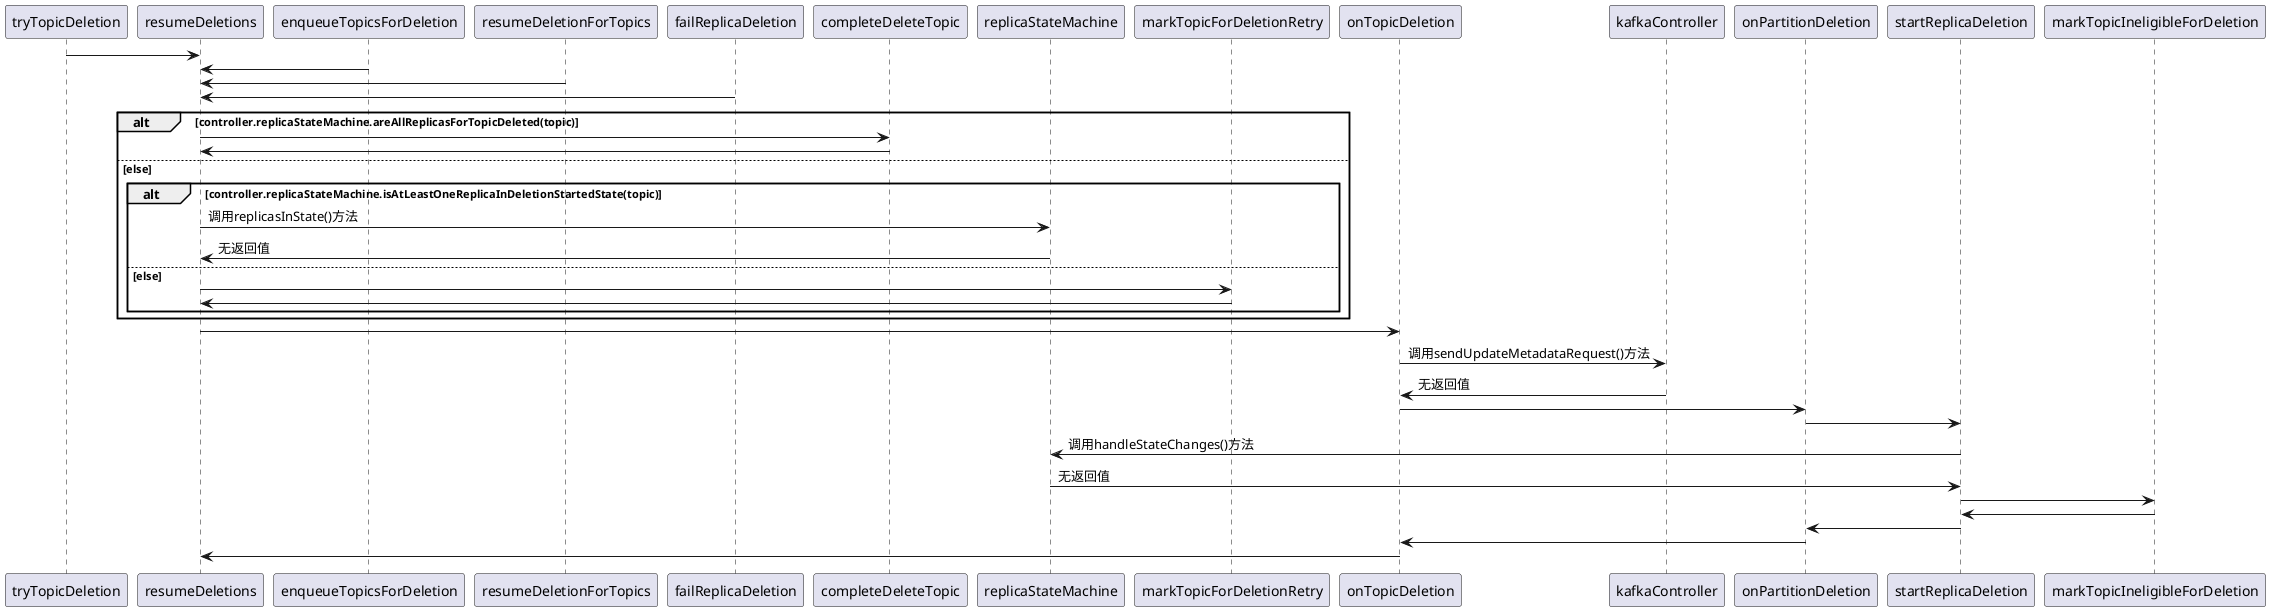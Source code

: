 @startuml
tryTopicDeletion-> resumeDeletions
enqueueTopicsForDeletion-> resumeDeletions

resumeDeletionForTopics-> resumeDeletions
failReplicaDeletion-> resumeDeletions 

alt controller.replicaStateMachine.areAllReplicasForTopicDeleted(topic)
resumeDeletions-> completeDeleteTopic
completeDeleteTopic-> resumeDeletions
else else
alt controller.replicaStateMachine.isAtLeastOneReplicaInDeletionStartedState(topic)
resumeDeletions -> replicaStateMachine: 调用replicasInState()方法
replicaStateMachine-> resumeDeletions: 无返回值
else else
resumeDeletions-> markTopicForDeletionRetry
markTopicForDeletionRetry-> resumeDeletions
end
end

resumeDeletions -> onTopicDeletion

onTopicDeletion -> kafkaController: 调用sendUpdateMetadataRequest()方法
kafkaController -> onTopicDeletion: 无返回值

onTopicDeletion -> onPartitionDeletion
onPartitionDeletion -> startReplicaDeletion

startReplicaDeletion -> replicaStateMachine: 调用handleStateChanges()方法
replicaStateMachine -> startReplicaDeletion: 无返回值
startReplicaDeletion -> markTopicIneligibleForDeletion
markTopicIneligibleForDeletion -> startReplicaDeletion

startReplicaDeletion -> onPartitionDeletion
onPartitionDeletion -> onTopicDeletion

onTopicDeletion -> resumeDeletions


' handleStateChanges-> controllerChannelManager: 调用newBatch方法
' controllerChannelManager-> handleStateChanges:无返回值

' handleStateChanges-> doHandleStateChanges

' opt uninitializedPartitions.nonEmpty
' doHandleStateChanges-> initializeLeaderAndIsrForPartitions
' initializeLeaderAndIsrForPartitions-> controllerChannelManager: 调用addLeaderAndIsrRequestForBrokers方法
' controllerChannelManager-> initializeLeaderAndIsrForPartitions: 无返回值
' initializeLeaderAndIsrForPartitions-> doHandleStateChanges
' end

' opt partitionsToElectLeader.nonEmpty
' doHandleStateChanges-> electLeaderForPartitions
' electLeaderForPartitions-> doElectLeaderForPartitions

' opt partitionLeaderElectionStrategy match OfflinePartitionLeaderElectionStrategy
' doElectLeaderForPartitions-> leaderForOffline
' leaderForOffline-> doElectLeaderForPartitions
' end
' opt partitionLeaderElectionStrategy match ReassignPartitionLeaderElectionStrategy
' doElectLeaderForPartitions-> leaderForReassign
' leaderForReassign-> doElectLeaderForPartitions
' end
' opt partitionLeaderElectionStrategy match PreferredReplicaPartitionLeaderElectionStrategy
' doElectLeaderForPartitions-> leaderForPreferredReplica 
' leaderForPreferredReplica-> doElectLeaderForPartitions
' end
' opt partitionLeaderElectionStrategy match ControlledShutdownPartitionLeaderElectionStrategy
' doElectLeaderForPartitions-> leaderForControlledShutdown
' leaderForControlledShutdown-> doElectLeaderForPartitions 
' end

' doElectLeaderForPartitions-> electLeaderForPartitions 
' electLeaderForPartitions-> doHandleStateChanges
' end

' doHandleStateChanges-> handleStateChanges

' handleStateChanges-> controllerChannelManager: 调用sendRequestsToBrokers方法
' controllerChannelManager-> handleStateChanges:无返回值

' triggerOnlinePartitionStateChange-> startup
' handleStateChanges-> triggerOnlinePartitionStateChange 

@enduml